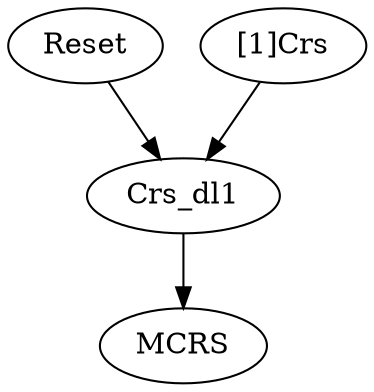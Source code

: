 strict digraph "" {
	Reset	 [complexity=3,
		importance=0.177418280215,
		rank=0.0591394267382];
	Crs_dl1	 [complexity=2,
		importance=0.0769984060722,
		rank=0.0384992030361];
	Reset -> Crs_dl1;
	"[1]Crs"	 [complexity=4,
		importance=0.100419874142,
		rank=0.0251049685356];
	"[1]Crs" -> Crs_dl1;
	MCRS	 [complexity=0,
		importance=0.0412805724326,
		rank=0.0];
	Crs_dl1 -> MCRS;
}
